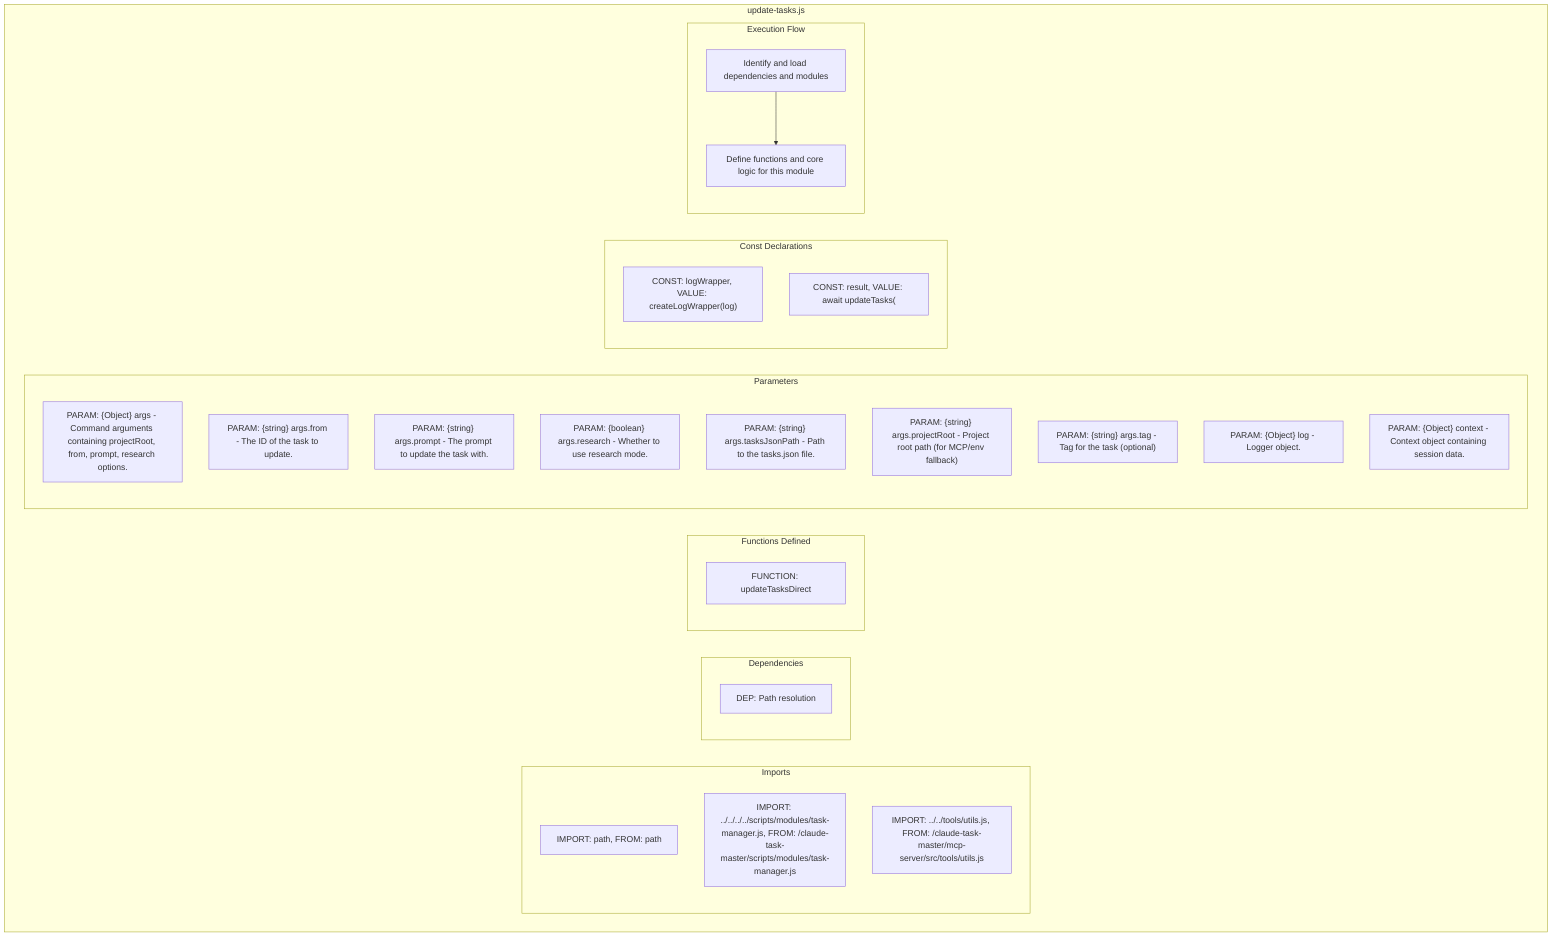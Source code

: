 flowchart TB
    subgraph Imports["Imports"]
        I1["IMPORT: path, FROM: path"]
        I2["IMPORT: ../../../../scripts/modules/task-manager.js, FROM: /claude-task-master/scripts/modules/task-manager.js"]
        I3["IMPORT: ../../tools/utils.js, FROM: /claude-task-master/mcp-server/src/tools/utils.js"]
    end
    subgraph Dependencies["Dependencies"]
        D1["DEP: Path resolution"]
    end
    subgraph FunctionsDefined["Functions Defined"]
        FU1["FUNCTION: updateTasksDirect"]
    end
    subgraph Parameters["Parameters"]
        P1["PARAM: {Object} args - Command arguments containing projectRoot, from, prompt, research options."]
        P2["PARAM: {string} args.from - The ID of the task to update."]
        P3["PARAM: {string} args.prompt - The prompt to update the task with."]
        P4["PARAM: {boolean} args.research - Whether to use research mode."]
        P5["PARAM: {string} args.tasksJsonPath - Path to the tasks.json file."]
        P6["PARAM: {string} args.projectRoot - Project root path (for MCP/env fallback)"]
        P7["PARAM: {string} args.tag - Tag for the task (optional)"]
        P8["PARAM: {Object} log - Logger object."]
        P9["PARAM: {Object} context - Context object containing session data."]
    end
    subgraph Constants["Const Declarations"]
        C1["CONST: logWrapper, VALUE: createLogWrapper(log)"]
        C2["CONST: result, VALUE: await updateTasks("]
    end
    subgraph ExecutionFlow["Execution Flow"]
        FL1["Identify and load dependencies and modules"]
        FL2["Define functions and core logic for this module"]
    end
    subgraph FileName["update-tasks.js"]
        Imports
        Dependencies
        FunctionsDefined
        Parameters
        Constants
        ExecutionFlow
    end
    FL1 --> FL2